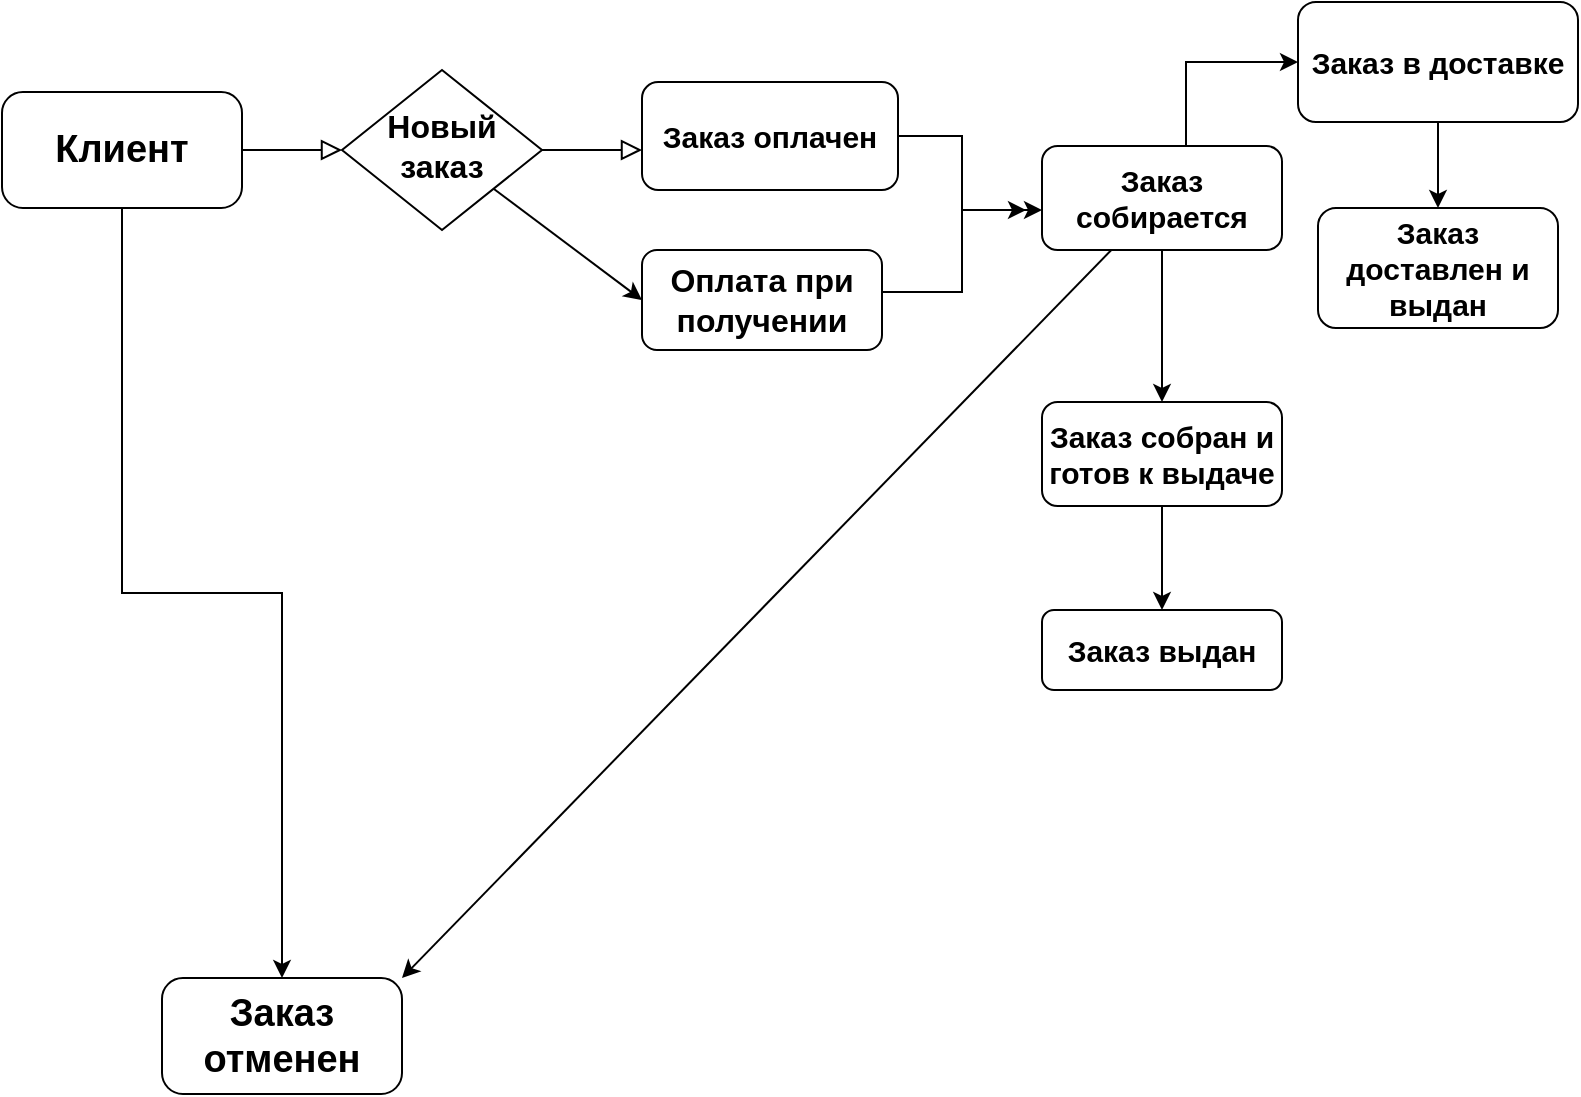 <mxfile version="22.1.21" type="device">
  <diagram id="C5RBs43oDa-KdzZeNtuy" name="Page-1">
    <mxGraphModel dx="1098" dy="820" grid="1" gridSize="8" guides="1" tooltips="1" connect="1" arrows="1" fold="1" page="1" pageScale="1" pageWidth="827" pageHeight="1169" math="0" shadow="0">
      <root>
        <mxCell id="WIyWlLk6GJQsqaUBKTNV-0" />
        <mxCell id="WIyWlLk6GJQsqaUBKTNV-1" parent="WIyWlLk6GJQsqaUBKTNV-0" />
        <mxCell id="WIyWlLk6GJQsqaUBKTNV-2" value="" style="rounded=0;html=1;jettySize=auto;orthogonalLoop=1;fontSize=11;endArrow=block;endFill=0;endSize=8;strokeWidth=1;shadow=0;labelBackgroundColor=none;edgeStyle=orthogonalEdgeStyle;" parent="WIyWlLk6GJQsqaUBKTNV-1" source="WIyWlLk6GJQsqaUBKTNV-3" target="WIyWlLk6GJQsqaUBKTNV-6" edge="1">
          <mxGeometry relative="1" as="geometry" />
        </mxCell>
        <mxCell id="fbuVYCGP7SsfxOEEQiEO-25" value="" style="edgeStyle=orthogonalEdgeStyle;rounded=0;orthogonalLoop=1;jettySize=auto;html=1;fontFamily=Helvetica;fontSize=12;fontColor=default;" edge="1" parent="WIyWlLk6GJQsqaUBKTNV-1" source="WIyWlLk6GJQsqaUBKTNV-3" target="fbuVYCGP7SsfxOEEQiEO-24">
          <mxGeometry relative="1" as="geometry" />
        </mxCell>
        <object label="&lt;span style=&quot;font-size: 19px;&quot;&gt;Клиент&lt;/span&gt;" Клиент="" id="WIyWlLk6GJQsqaUBKTNV-3">
          <mxCell style="rounded=1;whiteSpace=wrap;html=1;glass=0;strokeWidth=1;shadow=0;arcSize=18;fontStyle=1;fontSize=19;" parent="WIyWlLk6GJQsqaUBKTNV-1" vertex="1">
            <mxGeometry y="181" width="120" height="58" as="geometry" />
          </mxCell>
        </object>
        <mxCell id="WIyWlLk6GJQsqaUBKTNV-5" value="" style="edgeStyle=orthogonalEdgeStyle;rounded=0;html=1;jettySize=auto;orthogonalLoop=1;fontSize=11;endArrow=block;endFill=0;endSize=8;strokeWidth=1;shadow=0;labelBackgroundColor=none;" parent="WIyWlLk6GJQsqaUBKTNV-1" source="WIyWlLk6GJQsqaUBKTNV-6" target="WIyWlLk6GJQsqaUBKTNV-7" edge="1">
          <mxGeometry x="1" y="130" relative="1" as="geometry">
            <mxPoint x="50" y="10" as="offset" />
            <Array as="points">
              <mxPoint x="320" y="210" />
              <mxPoint x="320" y="210" />
            </Array>
          </mxGeometry>
        </mxCell>
        <mxCell id="fbuVYCGP7SsfxOEEQiEO-28" value="" style="edgeStyle=none;rounded=0;orthogonalLoop=1;jettySize=auto;html=1;fontFamily=Helvetica;fontSize=12;fontColor=default;entryX=0;entryY=0.5;entryDx=0;entryDy=0;" edge="1" parent="WIyWlLk6GJQsqaUBKTNV-1" source="WIyWlLk6GJQsqaUBKTNV-6" target="fbuVYCGP7SsfxOEEQiEO-10">
          <mxGeometry relative="1" as="geometry">
            <mxPoint x="220" y="340" as="targetPoint" />
          </mxGeometry>
        </mxCell>
        <mxCell id="WIyWlLk6GJQsqaUBKTNV-6" value="&lt;span style=&quot;font-size: 16px;&quot;&gt;Новый заказ&lt;/span&gt;" style="rhombus;whiteSpace=wrap;html=1;shadow=0;fontFamily=Helvetica;fontSize=16;align=center;strokeWidth=1;spacing=6;spacingTop=-4;fontStyle=1" parent="WIyWlLk6GJQsqaUBKTNV-1" vertex="1">
          <mxGeometry x="170" y="170" width="100" height="80" as="geometry" />
        </mxCell>
        <mxCell id="fbuVYCGP7SsfxOEEQiEO-0" value="" style="edgeStyle=orthogonalEdgeStyle;rounded=0;orthogonalLoop=1;jettySize=auto;html=1;" edge="1" parent="WIyWlLk6GJQsqaUBKTNV-1" source="WIyWlLk6GJQsqaUBKTNV-7" target="WIyWlLk6GJQsqaUBKTNV-12">
          <mxGeometry relative="1" as="geometry">
            <Array as="points">
              <mxPoint x="480" y="203" />
              <mxPoint x="480" y="240" />
            </Array>
          </mxGeometry>
        </mxCell>
        <mxCell id="WIyWlLk6GJQsqaUBKTNV-7" value="Заказ оплачен" style="rounded=1;whiteSpace=wrap;html=1;fontSize=15;glass=0;strokeWidth=1;shadow=0;fontStyle=1" parent="WIyWlLk6GJQsqaUBKTNV-1" vertex="1">
          <mxGeometry x="320" y="176" width="128" height="54" as="geometry" />
        </mxCell>
        <mxCell id="fbuVYCGP7SsfxOEEQiEO-19" value="" style="edgeStyle=orthogonalEdgeStyle;rounded=0;orthogonalLoop=1;jettySize=auto;html=1;fontFamily=Helvetica;fontSize=12;fontColor=default;" edge="1" parent="WIyWlLk6GJQsqaUBKTNV-1" source="WIyWlLk6GJQsqaUBKTNV-12" target="fbuVYCGP7SsfxOEEQiEO-1">
          <mxGeometry relative="1" as="geometry">
            <Array as="points">
              <mxPoint x="592" y="166" />
            </Array>
          </mxGeometry>
        </mxCell>
        <mxCell id="fbuVYCGP7SsfxOEEQiEO-30" value="" style="edgeStyle=none;rounded=0;orthogonalLoop=1;jettySize=auto;html=1;fontFamily=Helvetica;fontSize=12;fontColor=default;entryX=1;entryY=0;entryDx=0;entryDy=0;" edge="1" parent="WIyWlLk6GJQsqaUBKTNV-1" source="WIyWlLk6GJQsqaUBKTNV-12" target="fbuVYCGP7SsfxOEEQiEO-24">
          <mxGeometry relative="1" as="geometry">
            <mxPoint x="580" y="340" as="targetPoint" />
          </mxGeometry>
        </mxCell>
        <mxCell id="fbuVYCGP7SsfxOEEQiEO-34" value="" style="edgeStyle=none;rounded=0;orthogonalLoop=1;jettySize=auto;html=1;fontFamily=Helvetica;fontSize=12;fontColor=default;" edge="1" parent="WIyWlLk6GJQsqaUBKTNV-1" source="WIyWlLk6GJQsqaUBKTNV-12" target="fbuVYCGP7SsfxOEEQiEO-33">
          <mxGeometry relative="1" as="geometry" />
        </mxCell>
        <mxCell id="WIyWlLk6GJQsqaUBKTNV-12" value="Заказ собирается" style="rounded=1;whiteSpace=wrap;html=1;fontSize=15;glass=0;strokeWidth=1;shadow=0;fontStyle=1" parent="WIyWlLk6GJQsqaUBKTNV-1" vertex="1">
          <mxGeometry x="520" y="208" width="120" height="52" as="geometry" />
        </mxCell>
        <mxCell id="fbuVYCGP7SsfxOEEQiEO-35" value="" style="edgeStyle=none;rounded=0;orthogonalLoop=1;jettySize=auto;html=1;fontFamily=Helvetica;fontSize=12;fontColor=default;" edge="1" parent="WIyWlLk6GJQsqaUBKTNV-1" source="fbuVYCGP7SsfxOEEQiEO-1" target="fbuVYCGP7SsfxOEEQiEO-3">
          <mxGeometry relative="1" as="geometry" />
        </mxCell>
        <mxCell id="fbuVYCGP7SsfxOEEQiEO-1" value="Заказ в доставке" style="whiteSpace=wrap;html=1;rounded=1;glass=0;strokeWidth=1;shadow=0;fontStyle=1;fontSize=15;" vertex="1" parent="WIyWlLk6GJQsqaUBKTNV-1">
          <mxGeometry x="648" y="136" width="140" height="60" as="geometry" />
        </mxCell>
        <mxCell id="fbuVYCGP7SsfxOEEQiEO-3" value="Заказ доставлен и выдан" style="whiteSpace=wrap;html=1;rounded=1;glass=0;strokeWidth=1;shadow=0;fontStyle=1;fontSize=15;" vertex="1" parent="WIyWlLk6GJQsqaUBKTNV-1">
          <mxGeometry x="658" y="239" width="120" height="60" as="geometry" />
        </mxCell>
        <mxCell id="fbuVYCGP7SsfxOEEQiEO-18" value="" style="edgeStyle=orthogonalEdgeStyle;rounded=0;orthogonalLoop=1;jettySize=auto;html=1;fontFamily=Helvetica;fontSize=12;fontColor=default;entryX=0;entryY=0.5;entryDx=0;entryDy=0;" edge="1" parent="WIyWlLk6GJQsqaUBKTNV-1">
          <mxGeometry relative="1" as="geometry">
            <mxPoint x="432" y="280" as="sourcePoint" />
            <mxPoint x="512" y="240" as="targetPoint" />
            <Array as="points">
              <mxPoint x="432" y="281" />
              <mxPoint x="480" y="281" />
              <mxPoint x="480" y="240" />
            </Array>
          </mxGeometry>
        </mxCell>
        <mxCell id="fbuVYCGP7SsfxOEEQiEO-10" value="Оплата при получении" style="rounded=1;whiteSpace=wrap;html=1;fontSize=16;glass=0;strokeWidth=1;shadow=0;fontStyle=1" vertex="1" parent="WIyWlLk6GJQsqaUBKTNV-1">
          <mxGeometry x="320" y="260" width="120" height="50" as="geometry" />
        </mxCell>
        <mxCell id="fbuVYCGP7SsfxOEEQiEO-20" value="Заказ выдан" style="rounded=1;whiteSpace=wrap;html=1;fontSize=15;glass=0;strokeWidth=1;shadow=0;fontStyle=1" vertex="1" parent="WIyWlLk6GJQsqaUBKTNV-1">
          <mxGeometry x="520" y="440" width="120" height="40" as="geometry" />
        </mxCell>
        <object label="&lt;span style=&quot;font-size: 19px;&quot;&gt;Заказ отменен&lt;/span&gt;" Клиент="" id="fbuVYCGP7SsfxOEEQiEO-24">
          <mxCell style="rounded=1;whiteSpace=wrap;html=1;glass=0;strokeWidth=1;shadow=0;arcSize=18;fontStyle=1;fontSize=19;" vertex="1" parent="WIyWlLk6GJQsqaUBKTNV-1">
            <mxGeometry x="80" y="624" width="120" height="58" as="geometry" />
          </mxCell>
        </object>
        <mxCell id="fbuVYCGP7SsfxOEEQiEO-36" value="" style="edgeStyle=none;rounded=0;orthogonalLoop=1;jettySize=auto;html=1;fontFamily=Helvetica;fontSize=12;fontColor=default;" edge="1" parent="WIyWlLk6GJQsqaUBKTNV-1" source="fbuVYCGP7SsfxOEEQiEO-33" target="fbuVYCGP7SsfxOEEQiEO-20">
          <mxGeometry relative="1" as="geometry" />
        </mxCell>
        <mxCell id="fbuVYCGP7SsfxOEEQiEO-33" value="Заказ собран и готов к выдаче" style="rounded=1;whiteSpace=wrap;html=1;fontSize=15;glass=0;strokeWidth=1;shadow=0;fontStyle=1" vertex="1" parent="WIyWlLk6GJQsqaUBKTNV-1">
          <mxGeometry x="520" y="336" width="120" height="52" as="geometry" />
        </mxCell>
      </root>
    </mxGraphModel>
  </diagram>
</mxfile>
